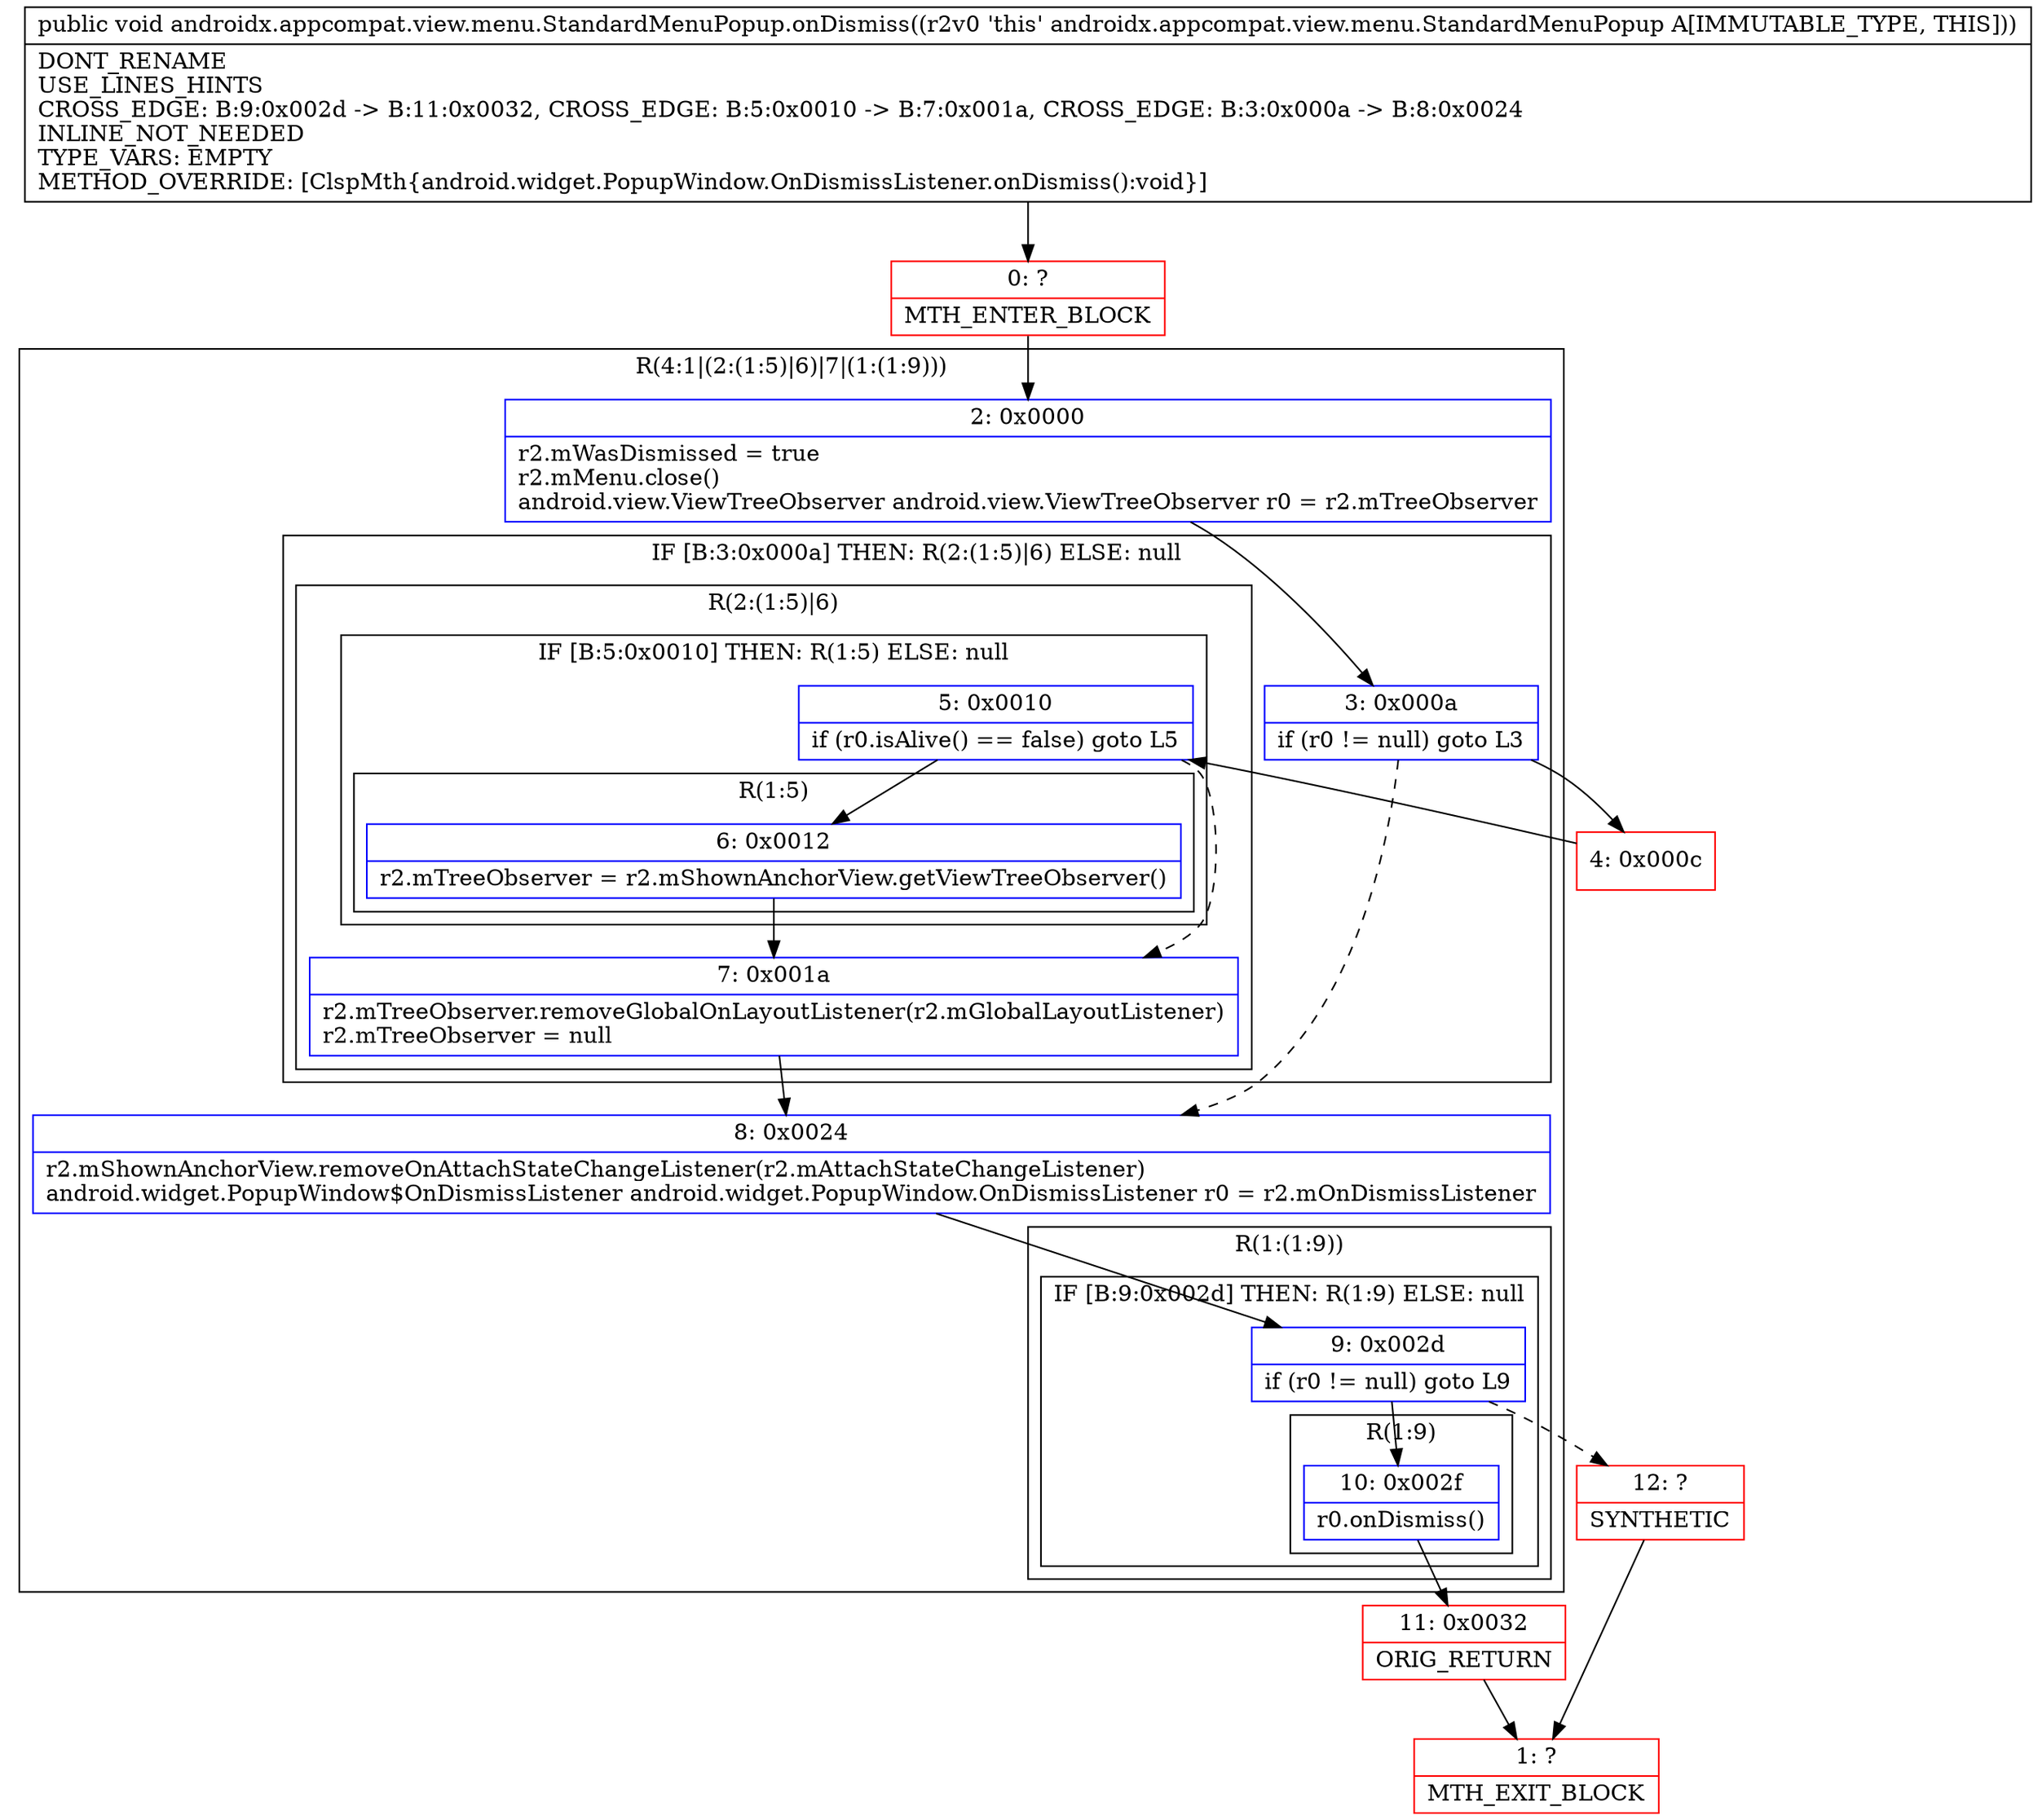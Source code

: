 digraph "CFG forandroidx.appcompat.view.menu.StandardMenuPopup.onDismiss()V" {
subgraph cluster_Region_1796774842 {
label = "R(4:1|(2:(1:5)|6)|7|(1:(1:9)))";
node [shape=record,color=blue];
Node_2 [shape=record,label="{2\:\ 0x0000|r2.mWasDismissed = true\lr2.mMenu.close()\landroid.view.ViewTreeObserver android.view.ViewTreeObserver r0 = r2.mTreeObserver\l}"];
subgraph cluster_IfRegion_1204845046 {
label = "IF [B:3:0x000a] THEN: R(2:(1:5)|6) ELSE: null";
node [shape=record,color=blue];
Node_3 [shape=record,label="{3\:\ 0x000a|if (r0 != null) goto L3\l}"];
subgraph cluster_Region_2110478193 {
label = "R(2:(1:5)|6)";
node [shape=record,color=blue];
subgraph cluster_IfRegion_997576876 {
label = "IF [B:5:0x0010] THEN: R(1:5) ELSE: null";
node [shape=record,color=blue];
Node_5 [shape=record,label="{5\:\ 0x0010|if (r0.isAlive() == false) goto L5\l}"];
subgraph cluster_Region_1272594887 {
label = "R(1:5)";
node [shape=record,color=blue];
Node_6 [shape=record,label="{6\:\ 0x0012|r2.mTreeObserver = r2.mShownAnchorView.getViewTreeObserver()\l}"];
}
}
Node_7 [shape=record,label="{7\:\ 0x001a|r2.mTreeObserver.removeGlobalOnLayoutListener(r2.mGlobalLayoutListener)\lr2.mTreeObserver = null\l}"];
}
}
Node_8 [shape=record,label="{8\:\ 0x0024|r2.mShownAnchorView.removeOnAttachStateChangeListener(r2.mAttachStateChangeListener)\landroid.widget.PopupWindow$OnDismissListener android.widget.PopupWindow.OnDismissListener r0 = r2.mOnDismissListener\l}"];
subgraph cluster_Region_958750071 {
label = "R(1:(1:9))";
node [shape=record,color=blue];
subgraph cluster_IfRegion_159440223 {
label = "IF [B:9:0x002d] THEN: R(1:9) ELSE: null";
node [shape=record,color=blue];
Node_9 [shape=record,label="{9\:\ 0x002d|if (r0 != null) goto L9\l}"];
subgraph cluster_Region_652886686 {
label = "R(1:9)";
node [shape=record,color=blue];
Node_10 [shape=record,label="{10\:\ 0x002f|r0.onDismiss()\l}"];
}
}
}
}
Node_0 [shape=record,color=red,label="{0\:\ ?|MTH_ENTER_BLOCK\l}"];
Node_4 [shape=record,color=red,label="{4\:\ 0x000c}"];
Node_11 [shape=record,color=red,label="{11\:\ 0x0032|ORIG_RETURN\l}"];
Node_1 [shape=record,color=red,label="{1\:\ ?|MTH_EXIT_BLOCK\l}"];
Node_12 [shape=record,color=red,label="{12\:\ ?|SYNTHETIC\l}"];
MethodNode[shape=record,label="{public void androidx.appcompat.view.menu.StandardMenuPopup.onDismiss((r2v0 'this' androidx.appcompat.view.menu.StandardMenuPopup A[IMMUTABLE_TYPE, THIS]))  | DONT_RENAME\lUSE_LINES_HINTS\lCROSS_EDGE: B:9:0x002d \-\> B:11:0x0032, CROSS_EDGE: B:5:0x0010 \-\> B:7:0x001a, CROSS_EDGE: B:3:0x000a \-\> B:8:0x0024\lINLINE_NOT_NEEDED\lTYPE_VARS: EMPTY\lMETHOD_OVERRIDE: [ClspMth\{android.widget.PopupWindow.OnDismissListener.onDismiss():void\}]\l}"];
MethodNode -> Node_0;Node_2 -> Node_3;
Node_3 -> Node_4;
Node_3 -> Node_8[style=dashed];
Node_5 -> Node_6;
Node_5 -> Node_7[style=dashed];
Node_6 -> Node_7;
Node_7 -> Node_8;
Node_8 -> Node_9;
Node_9 -> Node_10;
Node_9 -> Node_12[style=dashed];
Node_10 -> Node_11;
Node_0 -> Node_2;
Node_4 -> Node_5;
Node_11 -> Node_1;
Node_12 -> Node_1;
}

